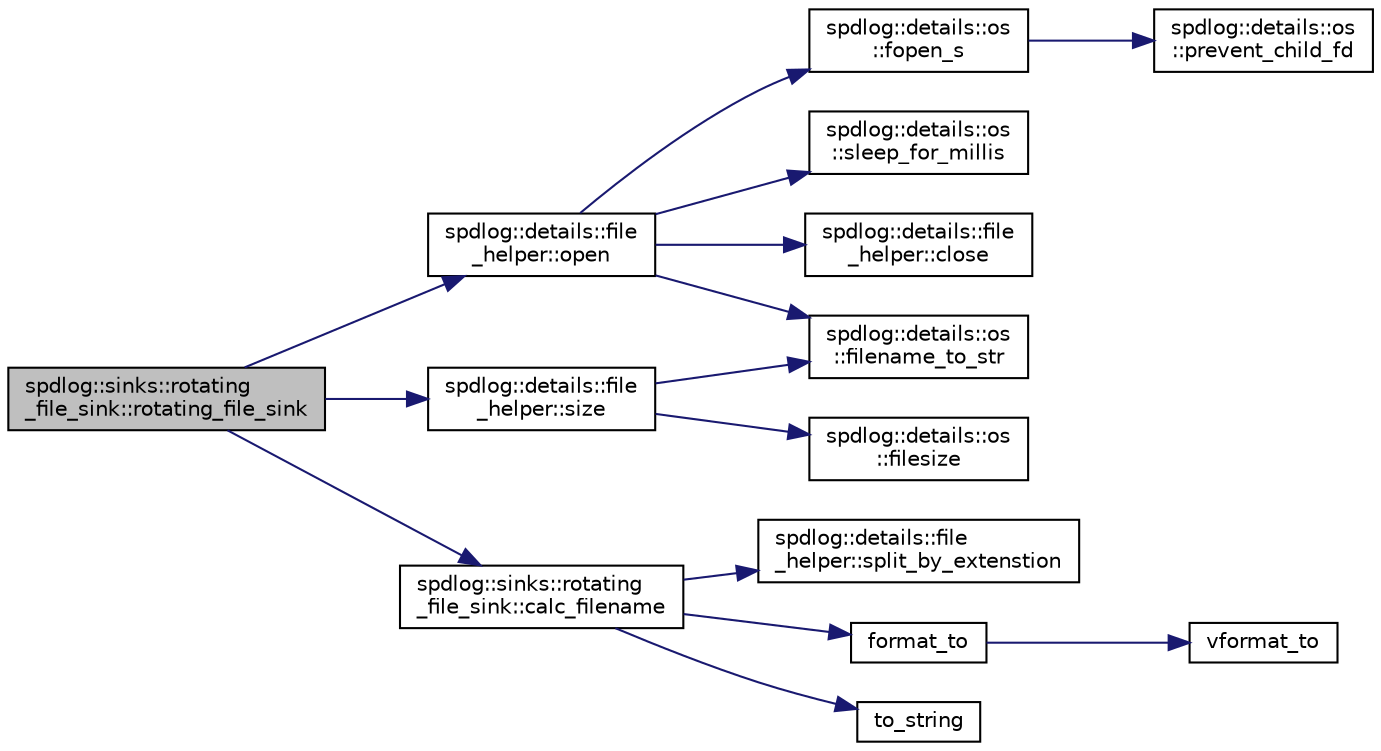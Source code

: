 digraph "spdlog::sinks::rotating_file_sink::rotating_file_sink"
{
  edge [fontname="Helvetica",fontsize="10",labelfontname="Helvetica",labelfontsize="10"];
  node [fontname="Helvetica",fontsize="10",shape=record];
  rankdir="LR";
  Node1 [label="spdlog::sinks::rotating\l_file_sink::rotating_file_sink",height=0.2,width=0.4,color="black", fillcolor="grey75", style="filled" fontcolor="black"];
  Node1 -> Node2 [color="midnightblue",fontsize="10",style="solid",fontname="Helvetica"];
  Node2 [label="spdlog::details::file\l_helper::open",height=0.2,width=0.4,color="black", fillcolor="white", style="filled",URL="$classspdlog_1_1details_1_1file__helper.html#a8612066fd098080cc60e3aefed6a6085"];
  Node2 -> Node3 [color="midnightblue",fontsize="10",style="solid",fontname="Helvetica"];
  Node3 [label="spdlog::details::file\l_helper::close",height=0.2,width=0.4,color="black", fillcolor="white", style="filled",URL="$classspdlog_1_1details_1_1file__helper.html#a6a6d7a75014ae880857b4fe4fd01dc7a"];
  Node2 -> Node4 [color="midnightblue",fontsize="10",style="solid",fontname="Helvetica"];
  Node4 [label="spdlog::details::os\l::fopen_s",height=0.2,width=0.4,color="black", fillcolor="white", style="filled",URL="$namespacespdlog_1_1details_1_1os.html#af2d11a0b892e2f0cb3c6beba4c659a47"];
  Node4 -> Node5 [color="midnightblue",fontsize="10",style="solid",fontname="Helvetica"];
  Node5 [label="spdlog::details::os\l::prevent_child_fd",height=0.2,width=0.4,color="black", fillcolor="white", style="filled",URL="$namespacespdlog_1_1details_1_1os.html#a58e68538bb3667c56f3623bf047093d6"];
  Node2 -> Node6 [color="midnightblue",fontsize="10",style="solid",fontname="Helvetica"];
  Node6 [label="spdlog::details::os\l::sleep_for_millis",height=0.2,width=0.4,color="black", fillcolor="white", style="filled",URL="$namespacespdlog_1_1details_1_1os.html#a49ccbc872aa679db9d1187a48897804e"];
  Node2 -> Node7 [color="midnightblue",fontsize="10",style="solid",fontname="Helvetica"];
  Node7 [label="spdlog::details::os\l::filename_to_str",height=0.2,width=0.4,color="black", fillcolor="white", style="filled",URL="$namespacespdlog_1_1details_1_1os.html#ac7c0d6af1f3f652f23e57f057217b9a7"];
  Node1 -> Node8 [color="midnightblue",fontsize="10",style="solid",fontname="Helvetica"];
  Node8 [label="spdlog::sinks::rotating\l_file_sink::calc_filename",height=0.2,width=0.4,color="black", fillcolor="white", style="filled",URL="$classspdlog_1_1sinks_1_1rotating__file__sink.html#a05d77d7013bc54f55cac702c122ac1c9"];
  Node8 -> Node9 [color="midnightblue",fontsize="10",style="solid",fontname="Helvetica"];
  Node9 [label="spdlog::details::file\l_helper::split_by_extenstion",height=0.2,width=0.4,color="black", fillcolor="white", style="filled",URL="$classspdlog_1_1details_1_1file__helper.html#a3e8a67ca254a5bf7c8e2554260d90870"];
  Node8 -> Node10 [color="midnightblue",fontsize="10",style="solid",fontname="Helvetica"];
  Node10 [label="format_to",height=0.2,width=0.4,color="black", fillcolor="white", style="filled",URL="$vendor_2spdlog_2include_2spdlog_2fmt_2bundled_2_core_8h.html#abcac15fdbec6e0fe134caa0d49a40a88"];
  Node10 -> Node11 [color="midnightblue",fontsize="10",style="solid",fontname="Helvetica"];
  Node11 [label="vformat_to",height=0.2,width=0.4,color="black", fillcolor="white", style="filled",URL="$vendor_2spdlog_2include_2spdlog_2fmt_2bundled_2_core_8h.html#ae2022f6959a9a0bccb6a0770bdb76f43"];
  Node8 -> Node12 [color="midnightblue",fontsize="10",style="solid",fontname="Helvetica"];
  Node12 [label="to_string",height=0.2,width=0.4,color="black", fillcolor="white", style="filled",URL="$format_8h.html#afe05b087244838ced775fa3f28134c34"];
  Node1 -> Node13 [color="midnightblue",fontsize="10",style="solid",fontname="Helvetica"];
  Node13 [label="spdlog::details::file\l_helper::size",height=0.2,width=0.4,color="black", fillcolor="white", style="filled",URL="$classspdlog_1_1details_1_1file__helper.html#a764d7096002ae9fca80d526dcf7e83f5"];
  Node13 -> Node7 [color="midnightblue",fontsize="10",style="solid",fontname="Helvetica"];
  Node13 -> Node14 [color="midnightblue",fontsize="10",style="solid",fontname="Helvetica"];
  Node14 [label="spdlog::details::os\l::filesize",height=0.2,width=0.4,color="black", fillcolor="white", style="filled",URL="$namespacespdlog_1_1details_1_1os.html#a6d2fb5a293e8515f651288992d5443cc"];
}
